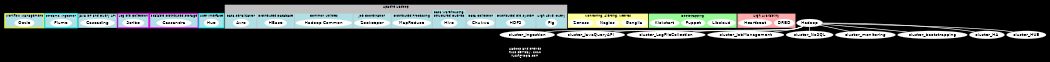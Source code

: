 graph "Hadoop and Friends" {

bgcolor=deepskyblue
bgcolor=black
pad=0.5


graph [	
  fontname = "Helvetica",
	fontsize = 30,
	fontcolor=white,
	label = "\n\nHadoop and Friends\nRuss Ferriday, 2010\nrussf@topia.com",
	size = "7,9",
	K=2,
	];

node [	shape = oval,
	color = white,
	style = filled,
	fontname = "Helvetica",
	fontsize = 40,
	];


subgraph cluster_JobManagement {
style=filled;
penwidth = 9;
color=yellow;
fillcolor = "powderblue";
fontcolor=black;
node [style=filled,color=white];
Oozie[URL="http://yahoo.github.com/oozie/"];
label = "Workflow Management";
}

subgraph cluster_ingestion {
style=filled;
penwidth = 9;
color=cyan;
fillcolor=powderblue;
fontcolor=black;
node [style=filled,color=white];
label = "Streams, Ingestion";
Flume[URL="http://github.com/cloudera/flume"];
}

subgraph cluster_JavaQueryAPI {
style=filled;
color=powderblue;
fontcolor=black;
node [style=filled,color=white];
label = "Java DP and Query API";
Cascading[URL="http://www.cascading.org/"];
}

subgraph cluster_LogFileCollection {
style=filled;
penwidth = 9;
color=fuchsia;
fillcolor=powderblue;
fontcolor=black;
node [style=filled,color=white];
label = "Log File Collection";
Scribe[URL="http://github.com/facebook/scribe"];
}


subgraph cluster_NoSQL {
style=filled;
penwidth = 9;
color=fuchsia;
fillcolor=powderblue;
fontcolor=black;
node [style=filled,color=white];
label = "Scalable Distributed Storage";
Cassandra[URL="http://cassandra.apache.org/"];
}

subgraph cluster_HUE {
style=filled;
penwidth = 9;
color=cyan;
fillcolor = "powderblue";
fontcolor=black;
node [style=filled,color=white];
label = "User Interface";
Hue[URL="http://github.com/cloudera/hue"];
}




subgraph cluster_hadoop {
style=filled;
color=gray;
fontcolor=black;
pad=0.5;
node [style=filled,color=white];
label = "Apache Hadoop";
URL="http://hadoop.apache.org/"


  subgraph cluster_HLQ {
  style=filled;
  color=powderblue;
  fontcolor=black;
  node [style=filled,color=white];
  label = "High Level Query";
  Pig[URL="http://hadoop.apache.org/pig/"];
  }
  
  subgraph cluster_HDFS {
  style=filled;
  color=powderblue;
  fontcolor=black;
  node [style=filled,color=white];
  label = "Distributed File System";
  HDFS[URL="http://hadoop.apache.org/hdfs/"];
  }
  
  subgraph cluster_Chukwa {
  style=filled;
  color=powderblue;
  fontcolor=black;
  node [style=filled,color=white];
  label = "Data Collection";
  Chukwa[URL="http://hadoop.apache.org/chukwa/"];
  }
  
  subgraph cluster_StructuredQueries {
  style=filled;
  color=powderblue;
  fontcolor=black;
  node [style=filled,color=white];
  label = "Data Warehousing,\nStructured Queries";
  Hive[URL="http://hadoop.apache.org/hive/"];
  }
  
  subgraph cluster_MapReduce {
  style=filled;
  color=powderblue;
  fontcolor=black;
  node [style=filled,color=white];
  label = "Distributed Processing";
  MapReduce[URL="http://hadoop.apache.org/mapreduce/"];
  }
  
  subgraph cluster_Zookeeper {
  style=filled;
  color=powderblue;
  fontcolor=black;
  node [style=filled,color=white];
  label = "Job Coordination";
  Zookeeper[URL="http://hadoop.apache.org/zookeeper/"];
  }
  
  subgraph cluster_HadoopCommon {
  style=filled;
  color=powderblue;
  fontcolor=black;
  node [style=filled,color=white];
  label = "Common Utilities";
  HadoopCommon[label="Hadoop Common", URL="http://hadoop.apache.org/common/"];
  }
  
  subgraph cluster_HBase {
  style=filled;
  color=powderblue;
  fontcolor=black;
  node [style=filled,color=white];
  label = "Distributed Database";
  HBase[URL="http://hbase.apache.org/"];
  }
  
  subgraph cluster_Avro {
  style=filled;
  fontcolor=black;
  color=powderblue;
  fontcolor=black;
  node [style=filled,color=white];
  label = "Data Serialization";
  Avro[URL="http://avro.apache.org/"];
  }
   
}

subgraph cluster_monitoring {
style=filled;
color="#FFFF99";
fontcolor=black;
node [style=filled,color=white];
label = "Monitoring, Alerting, Metrics";
Ganglia[URL="http://ganglia.sourceforge.net/"];
Nagios[URL="http://www.nagios.org/"];
Zenoss[URL="http://www.zenoss.com/"]
}

subgraph cluster_bootstrapping {
style=filled;
color=palegreen;
fontcolor=black;
node [style=filled,color=white];
label = "Bootstrapping";
Libcloud[URL="http://incubator.apache.org/libcloud/"];
Puppet[URL="http://www.puppetlabs.com/"];
Kickstart[URL="http://fedoraproject.org/wiki/Anaconda/Kickstart"];
}

subgraph cluster_HA {
style=filled;
color="#FFAAAA";
fontcolor=black;
node [style=filled,color=white];
label = "High Availability";
DRBD[URL="http://www.drbd.org/"];
Heartbeat[URL="http://linux-ha.org/wiki/Heartbeat"];
}

edge [
color="white",
penwidth = 6
]
cluster_hadoop -- cluster_ingestion;
cluster_hadoop -- cluster_JavaQueryAPI;
cluster_hadoop -- cluster_LogFileCollection;
cluster_hadoop -- cluster_JobManagement;
cluster_hadoop -- cluster_NoSQL;

cluster_hadoop [label="Hadoop",style=filled,color=white];

cluster_hadoop -- cluster_monitoring;
cluster_hadoop -- cluster_bootstrapping;
cluster_hadoop -- cluster_HA;
cluster_hadoop -- cluster_HUE;

}
